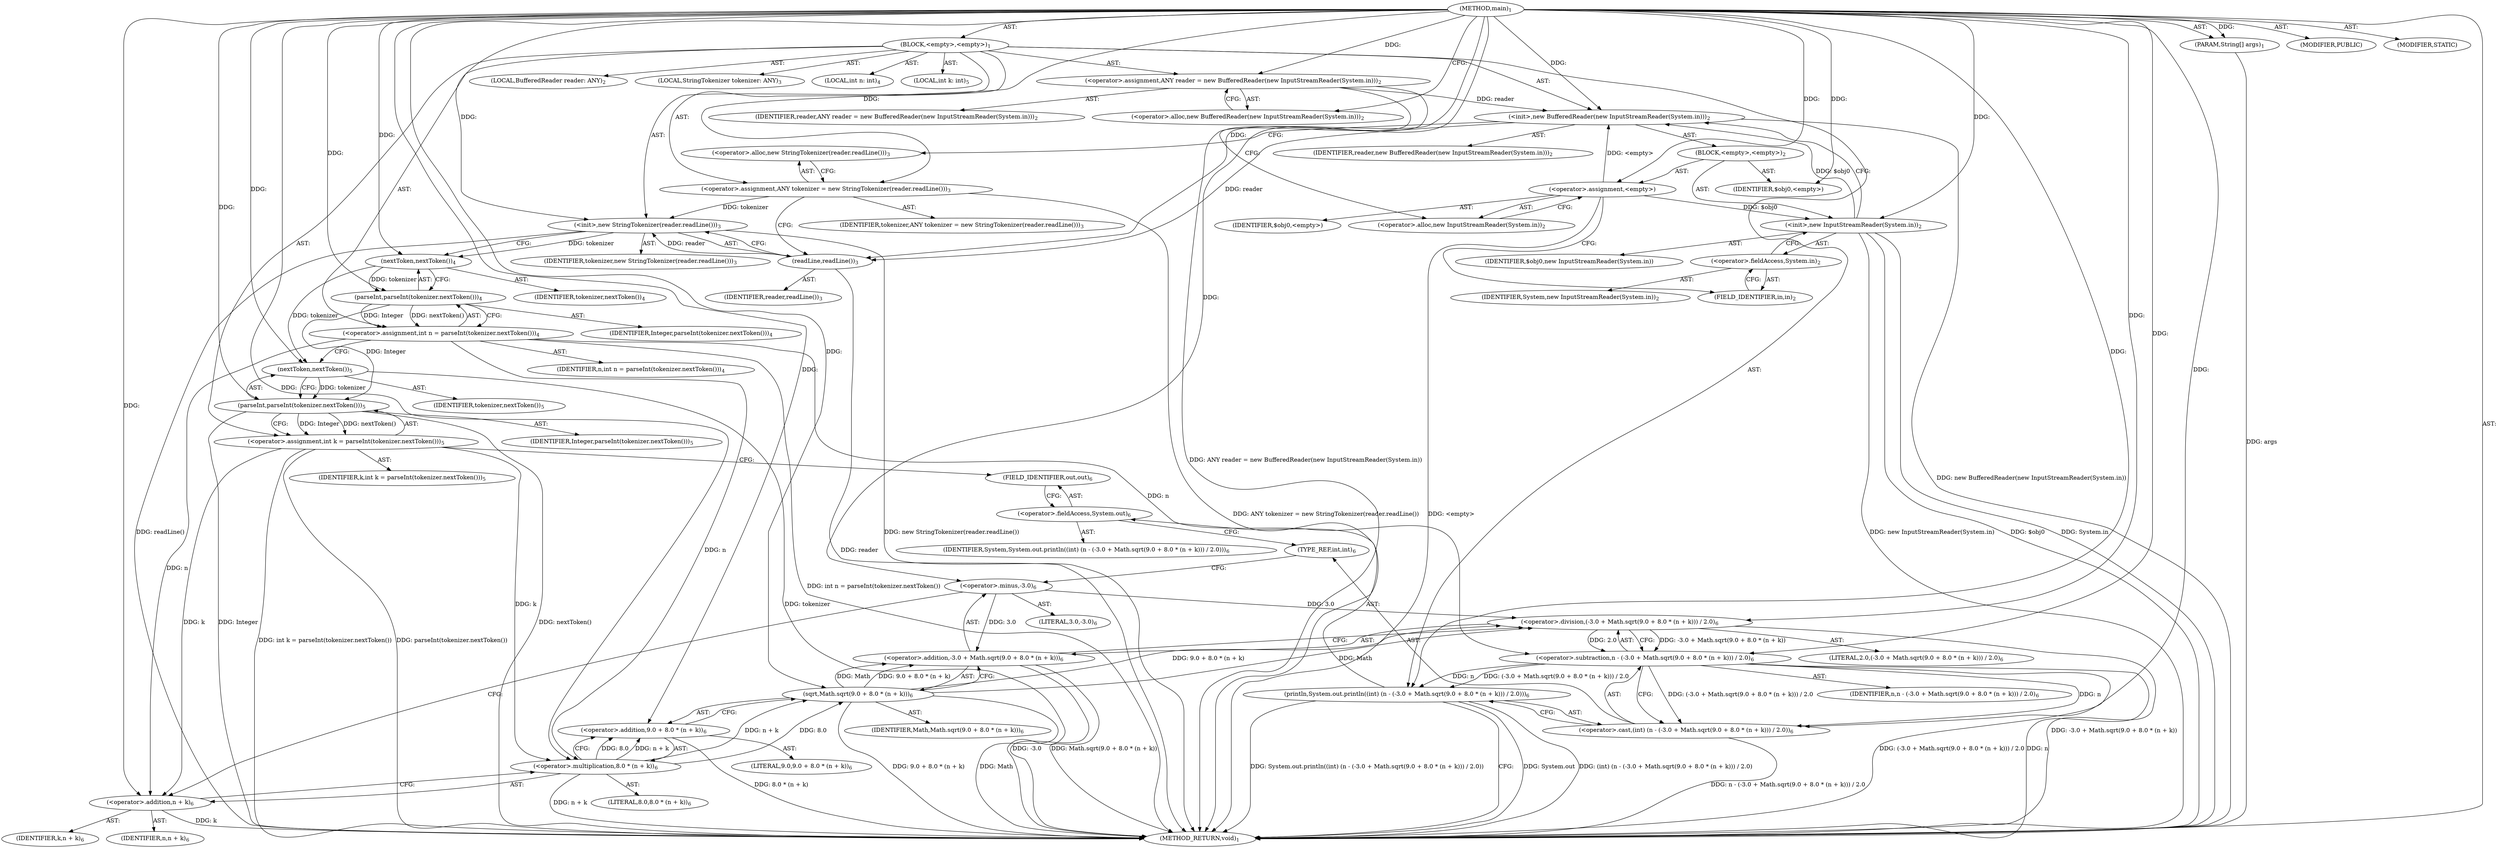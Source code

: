 digraph "main" {  
"21" [label = <(METHOD,main)<SUB>1</SUB>> ]
"22" [label = <(PARAM,String[] args)<SUB>1</SUB>> ]
"23" [label = <(BLOCK,&lt;empty&gt;,&lt;empty&gt;)<SUB>1</SUB>> ]
"4" [label = <(LOCAL,BufferedReader reader: ANY)<SUB>2</SUB>> ]
"24" [label = <(&lt;operator&gt;.assignment,ANY reader = new BufferedReader(new InputStreamReader(System.in)))<SUB>2</SUB>> ]
"25" [label = <(IDENTIFIER,reader,ANY reader = new BufferedReader(new InputStreamReader(System.in)))<SUB>2</SUB>> ]
"26" [label = <(&lt;operator&gt;.alloc,new BufferedReader(new InputStreamReader(System.in)))<SUB>2</SUB>> ]
"27" [label = <(&lt;init&gt;,new BufferedReader(new InputStreamReader(System.in)))<SUB>2</SUB>> ]
"3" [label = <(IDENTIFIER,reader,new BufferedReader(new InputStreamReader(System.in)))<SUB>2</SUB>> ]
"28" [label = <(BLOCK,&lt;empty&gt;,&lt;empty&gt;)<SUB>2</SUB>> ]
"29" [label = <(&lt;operator&gt;.assignment,&lt;empty&gt;)> ]
"30" [label = <(IDENTIFIER,$obj0,&lt;empty&gt;)> ]
"31" [label = <(&lt;operator&gt;.alloc,new InputStreamReader(System.in))<SUB>2</SUB>> ]
"32" [label = <(&lt;init&gt;,new InputStreamReader(System.in))<SUB>2</SUB>> ]
"33" [label = <(IDENTIFIER,$obj0,new InputStreamReader(System.in))> ]
"34" [label = <(&lt;operator&gt;.fieldAccess,System.in)<SUB>2</SUB>> ]
"35" [label = <(IDENTIFIER,System,new InputStreamReader(System.in))<SUB>2</SUB>> ]
"36" [label = <(FIELD_IDENTIFIER,in,in)<SUB>2</SUB>> ]
"37" [label = <(IDENTIFIER,$obj0,&lt;empty&gt;)> ]
"6" [label = <(LOCAL,StringTokenizer tokenizer: ANY)<SUB>3</SUB>> ]
"38" [label = <(&lt;operator&gt;.assignment,ANY tokenizer = new StringTokenizer(reader.readLine()))<SUB>3</SUB>> ]
"39" [label = <(IDENTIFIER,tokenizer,ANY tokenizer = new StringTokenizer(reader.readLine()))<SUB>3</SUB>> ]
"40" [label = <(&lt;operator&gt;.alloc,new StringTokenizer(reader.readLine()))<SUB>3</SUB>> ]
"41" [label = <(&lt;init&gt;,new StringTokenizer(reader.readLine()))<SUB>3</SUB>> ]
"5" [label = <(IDENTIFIER,tokenizer,new StringTokenizer(reader.readLine()))<SUB>3</SUB>> ]
"42" [label = <(readLine,readLine())<SUB>3</SUB>> ]
"43" [label = <(IDENTIFIER,reader,readLine())<SUB>3</SUB>> ]
"44" [label = <(LOCAL,int n: int)<SUB>4</SUB>> ]
"45" [label = <(&lt;operator&gt;.assignment,int n = parseInt(tokenizer.nextToken()))<SUB>4</SUB>> ]
"46" [label = <(IDENTIFIER,n,int n = parseInt(tokenizer.nextToken()))<SUB>4</SUB>> ]
"47" [label = <(parseInt,parseInt(tokenizer.nextToken()))<SUB>4</SUB>> ]
"48" [label = <(IDENTIFIER,Integer,parseInt(tokenizer.nextToken()))<SUB>4</SUB>> ]
"49" [label = <(nextToken,nextToken())<SUB>4</SUB>> ]
"50" [label = <(IDENTIFIER,tokenizer,nextToken())<SUB>4</SUB>> ]
"51" [label = <(LOCAL,int k: int)<SUB>5</SUB>> ]
"52" [label = <(&lt;operator&gt;.assignment,int k = parseInt(tokenizer.nextToken()))<SUB>5</SUB>> ]
"53" [label = <(IDENTIFIER,k,int k = parseInt(tokenizer.nextToken()))<SUB>5</SUB>> ]
"54" [label = <(parseInt,parseInt(tokenizer.nextToken()))<SUB>5</SUB>> ]
"55" [label = <(IDENTIFIER,Integer,parseInt(tokenizer.nextToken()))<SUB>5</SUB>> ]
"56" [label = <(nextToken,nextToken())<SUB>5</SUB>> ]
"57" [label = <(IDENTIFIER,tokenizer,nextToken())<SUB>5</SUB>> ]
"58" [label = <(println,System.out.println((int) (n - (-3.0 + Math.sqrt(9.0 + 8.0 * (n + k))) / 2.0)))<SUB>6</SUB>> ]
"59" [label = <(&lt;operator&gt;.fieldAccess,System.out)<SUB>6</SUB>> ]
"60" [label = <(IDENTIFIER,System,System.out.println((int) (n - (-3.0 + Math.sqrt(9.0 + 8.0 * (n + k))) / 2.0)))<SUB>6</SUB>> ]
"61" [label = <(FIELD_IDENTIFIER,out,out)<SUB>6</SUB>> ]
"62" [label = <(&lt;operator&gt;.cast,(int) (n - (-3.0 + Math.sqrt(9.0 + 8.0 * (n + k))) / 2.0))<SUB>6</SUB>> ]
"63" [label = <(TYPE_REF,int,int)<SUB>6</SUB>> ]
"64" [label = <(&lt;operator&gt;.subtraction,n - (-3.0 + Math.sqrt(9.0 + 8.0 * (n + k))) / 2.0)<SUB>6</SUB>> ]
"65" [label = <(IDENTIFIER,n,n - (-3.0 + Math.sqrt(9.0 + 8.0 * (n + k))) / 2.0)<SUB>6</SUB>> ]
"66" [label = <(&lt;operator&gt;.division,(-3.0 + Math.sqrt(9.0 + 8.0 * (n + k))) / 2.0)<SUB>6</SUB>> ]
"67" [label = <(&lt;operator&gt;.addition,-3.0 + Math.sqrt(9.0 + 8.0 * (n + k)))<SUB>6</SUB>> ]
"68" [label = <(&lt;operator&gt;.minus,-3.0)<SUB>6</SUB>> ]
"69" [label = <(LITERAL,3.0,-3.0)<SUB>6</SUB>> ]
"70" [label = <(sqrt,Math.sqrt(9.0 + 8.0 * (n + k)))<SUB>6</SUB>> ]
"71" [label = <(IDENTIFIER,Math,Math.sqrt(9.0 + 8.0 * (n + k)))<SUB>6</SUB>> ]
"72" [label = <(&lt;operator&gt;.addition,9.0 + 8.0 * (n + k))<SUB>6</SUB>> ]
"73" [label = <(LITERAL,9.0,9.0 + 8.0 * (n + k))<SUB>6</SUB>> ]
"74" [label = <(&lt;operator&gt;.multiplication,8.0 * (n + k))<SUB>6</SUB>> ]
"75" [label = <(LITERAL,8.0,8.0 * (n + k))<SUB>6</SUB>> ]
"76" [label = <(&lt;operator&gt;.addition,n + k)<SUB>6</SUB>> ]
"77" [label = <(IDENTIFIER,n,n + k)<SUB>6</SUB>> ]
"78" [label = <(IDENTIFIER,k,n + k)<SUB>6</SUB>> ]
"79" [label = <(LITERAL,2.0,(-3.0 + Math.sqrt(9.0 + 8.0 * (n + k))) / 2.0)<SUB>6</SUB>> ]
"80" [label = <(MODIFIER,PUBLIC)> ]
"81" [label = <(MODIFIER,STATIC)> ]
"82" [label = <(METHOD_RETURN,void)<SUB>1</SUB>> ]
  "21" -> "22"  [ label = "AST: "] 
  "21" -> "23"  [ label = "AST: "] 
  "21" -> "80"  [ label = "AST: "] 
  "21" -> "81"  [ label = "AST: "] 
  "21" -> "82"  [ label = "AST: "] 
  "23" -> "4"  [ label = "AST: "] 
  "23" -> "24"  [ label = "AST: "] 
  "23" -> "27"  [ label = "AST: "] 
  "23" -> "6"  [ label = "AST: "] 
  "23" -> "38"  [ label = "AST: "] 
  "23" -> "41"  [ label = "AST: "] 
  "23" -> "44"  [ label = "AST: "] 
  "23" -> "45"  [ label = "AST: "] 
  "23" -> "51"  [ label = "AST: "] 
  "23" -> "52"  [ label = "AST: "] 
  "23" -> "58"  [ label = "AST: "] 
  "24" -> "25"  [ label = "AST: "] 
  "24" -> "26"  [ label = "AST: "] 
  "27" -> "3"  [ label = "AST: "] 
  "27" -> "28"  [ label = "AST: "] 
  "28" -> "29"  [ label = "AST: "] 
  "28" -> "32"  [ label = "AST: "] 
  "28" -> "37"  [ label = "AST: "] 
  "29" -> "30"  [ label = "AST: "] 
  "29" -> "31"  [ label = "AST: "] 
  "32" -> "33"  [ label = "AST: "] 
  "32" -> "34"  [ label = "AST: "] 
  "34" -> "35"  [ label = "AST: "] 
  "34" -> "36"  [ label = "AST: "] 
  "38" -> "39"  [ label = "AST: "] 
  "38" -> "40"  [ label = "AST: "] 
  "41" -> "5"  [ label = "AST: "] 
  "41" -> "42"  [ label = "AST: "] 
  "42" -> "43"  [ label = "AST: "] 
  "45" -> "46"  [ label = "AST: "] 
  "45" -> "47"  [ label = "AST: "] 
  "47" -> "48"  [ label = "AST: "] 
  "47" -> "49"  [ label = "AST: "] 
  "49" -> "50"  [ label = "AST: "] 
  "52" -> "53"  [ label = "AST: "] 
  "52" -> "54"  [ label = "AST: "] 
  "54" -> "55"  [ label = "AST: "] 
  "54" -> "56"  [ label = "AST: "] 
  "56" -> "57"  [ label = "AST: "] 
  "58" -> "59"  [ label = "AST: "] 
  "58" -> "62"  [ label = "AST: "] 
  "59" -> "60"  [ label = "AST: "] 
  "59" -> "61"  [ label = "AST: "] 
  "62" -> "63"  [ label = "AST: "] 
  "62" -> "64"  [ label = "AST: "] 
  "64" -> "65"  [ label = "AST: "] 
  "64" -> "66"  [ label = "AST: "] 
  "66" -> "67"  [ label = "AST: "] 
  "66" -> "79"  [ label = "AST: "] 
  "67" -> "68"  [ label = "AST: "] 
  "67" -> "70"  [ label = "AST: "] 
  "68" -> "69"  [ label = "AST: "] 
  "70" -> "71"  [ label = "AST: "] 
  "70" -> "72"  [ label = "AST: "] 
  "72" -> "73"  [ label = "AST: "] 
  "72" -> "74"  [ label = "AST: "] 
  "74" -> "75"  [ label = "AST: "] 
  "74" -> "76"  [ label = "AST: "] 
  "76" -> "77"  [ label = "AST: "] 
  "76" -> "78"  [ label = "AST: "] 
  "24" -> "31"  [ label = "CFG: "] 
  "27" -> "40"  [ label = "CFG: "] 
  "38" -> "42"  [ label = "CFG: "] 
  "41" -> "49"  [ label = "CFG: "] 
  "45" -> "56"  [ label = "CFG: "] 
  "52" -> "61"  [ label = "CFG: "] 
  "58" -> "82"  [ label = "CFG: "] 
  "26" -> "24"  [ label = "CFG: "] 
  "40" -> "38"  [ label = "CFG: "] 
  "42" -> "41"  [ label = "CFG: "] 
  "47" -> "45"  [ label = "CFG: "] 
  "54" -> "52"  [ label = "CFG: "] 
  "59" -> "63"  [ label = "CFG: "] 
  "62" -> "58"  [ label = "CFG: "] 
  "29" -> "36"  [ label = "CFG: "] 
  "32" -> "27"  [ label = "CFG: "] 
  "49" -> "47"  [ label = "CFG: "] 
  "56" -> "54"  [ label = "CFG: "] 
  "61" -> "59"  [ label = "CFG: "] 
  "63" -> "68"  [ label = "CFG: "] 
  "64" -> "62"  [ label = "CFG: "] 
  "31" -> "29"  [ label = "CFG: "] 
  "34" -> "32"  [ label = "CFG: "] 
  "66" -> "64"  [ label = "CFG: "] 
  "36" -> "34"  [ label = "CFG: "] 
  "67" -> "66"  [ label = "CFG: "] 
  "68" -> "76"  [ label = "CFG: "] 
  "70" -> "67"  [ label = "CFG: "] 
  "72" -> "70"  [ label = "CFG: "] 
  "74" -> "72"  [ label = "CFG: "] 
  "76" -> "74"  [ label = "CFG: "] 
  "21" -> "26"  [ label = "CFG: "] 
  "22" -> "82"  [ label = "DDG: args"] 
  "24" -> "82"  [ label = "DDG: ANY reader = new BufferedReader(new InputStreamReader(System.in))"] 
  "29" -> "82"  [ label = "DDG: &lt;empty&gt;"] 
  "32" -> "82"  [ label = "DDG: $obj0"] 
  "32" -> "82"  [ label = "DDG: System.in"] 
  "32" -> "82"  [ label = "DDG: new InputStreamReader(System.in)"] 
  "27" -> "82"  [ label = "DDG: new BufferedReader(new InputStreamReader(System.in))"] 
  "38" -> "82"  [ label = "DDG: ANY tokenizer = new StringTokenizer(reader.readLine())"] 
  "42" -> "82"  [ label = "DDG: reader"] 
  "41" -> "82"  [ label = "DDG: readLine()"] 
  "41" -> "82"  [ label = "DDG: new StringTokenizer(reader.readLine())"] 
  "45" -> "82"  [ label = "DDG: int n = parseInt(tokenizer.nextToken())"] 
  "54" -> "82"  [ label = "DDG: Integer"] 
  "56" -> "82"  [ label = "DDG: tokenizer"] 
  "54" -> "82"  [ label = "DDG: nextToken()"] 
  "52" -> "82"  [ label = "DDG: parseInt(tokenizer.nextToken())"] 
  "52" -> "82"  [ label = "DDG: int k = parseInt(tokenizer.nextToken())"] 
  "58" -> "82"  [ label = "DDG: System.out"] 
  "64" -> "82"  [ label = "DDG: n"] 
  "67" -> "82"  [ label = "DDG: -3.0"] 
  "76" -> "82"  [ label = "DDG: k"] 
  "74" -> "82"  [ label = "DDG: n + k"] 
  "72" -> "82"  [ label = "DDG: 8.0 * (n + k)"] 
  "70" -> "82"  [ label = "DDG: 9.0 + 8.0 * (n + k)"] 
  "67" -> "82"  [ label = "DDG: Math.sqrt(9.0 + 8.0 * (n + k))"] 
  "66" -> "82"  [ label = "DDG: -3.0 + Math.sqrt(9.0 + 8.0 * (n + k))"] 
  "64" -> "82"  [ label = "DDG: (-3.0 + Math.sqrt(9.0 + 8.0 * (n + k))) / 2.0"] 
  "62" -> "82"  [ label = "DDG: n - (-3.0 + Math.sqrt(9.0 + 8.0 * (n + k))) / 2.0"] 
  "58" -> "82"  [ label = "DDG: (int) (n - (-3.0 + Math.sqrt(9.0 + 8.0 * (n + k))) / 2.0)"] 
  "58" -> "82"  [ label = "DDG: System.out.println((int) (n - (-3.0 + Math.sqrt(9.0 + 8.0 * (n + k))) / 2.0))"] 
  "70" -> "82"  [ label = "DDG: Math"] 
  "21" -> "22"  [ label = "DDG: "] 
  "21" -> "24"  [ label = "DDG: "] 
  "21" -> "38"  [ label = "DDG: "] 
  "47" -> "45"  [ label = "DDG: Integer"] 
  "47" -> "45"  [ label = "DDG: nextToken()"] 
  "54" -> "52"  [ label = "DDG: Integer"] 
  "54" -> "52"  [ label = "DDG: nextToken()"] 
  "24" -> "27"  [ label = "DDG: reader"] 
  "21" -> "27"  [ label = "DDG: "] 
  "29" -> "27"  [ label = "DDG: &lt;empty&gt;"] 
  "32" -> "27"  [ label = "DDG: $obj0"] 
  "38" -> "41"  [ label = "DDG: tokenizer"] 
  "21" -> "41"  [ label = "DDG: "] 
  "42" -> "41"  [ label = "DDG: reader"] 
  "21" -> "58"  [ label = "DDG: "] 
  "64" -> "58"  [ label = "DDG: n"] 
  "64" -> "58"  [ label = "DDG: (-3.0 + Math.sqrt(9.0 + 8.0 * (n + k))) / 2.0"] 
  "21" -> "29"  [ label = "DDG: "] 
  "21" -> "37"  [ label = "DDG: "] 
  "27" -> "42"  [ label = "DDG: reader"] 
  "21" -> "42"  [ label = "DDG: "] 
  "21" -> "47"  [ label = "DDG: "] 
  "49" -> "47"  [ label = "DDG: tokenizer"] 
  "47" -> "54"  [ label = "DDG: Integer"] 
  "21" -> "54"  [ label = "DDG: "] 
  "56" -> "54"  [ label = "DDG: tokenizer"] 
  "21" -> "62"  [ label = "DDG: "] 
  "64" -> "62"  [ label = "DDG: n"] 
  "64" -> "62"  [ label = "DDG: (-3.0 + Math.sqrt(9.0 + 8.0 * (n + k))) / 2.0"] 
  "29" -> "32"  [ label = "DDG: $obj0"] 
  "21" -> "32"  [ label = "DDG: "] 
  "41" -> "49"  [ label = "DDG: tokenizer"] 
  "21" -> "49"  [ label = "DDG: "] 
  "49" -> "56"  [ label = "DDG: tokenizer"] 
  "21" -> "56"  [ label = "DDG: "] 
  "21" -> "64"  [ label = "DDG: "] 
  "45" -> "64"  [ label = "DDG: n"] 
  "66" -> "64"  [ label = "DDG: -3.0 + Math.sqrt(9.0 + 8.0 * (n + k))"] 
  "66" -> "64"  [ label = "DDG: 2.0"] 
  "68" -> "66"  [ label = "DDG: 3.0"] 
  "70" -> "66"  [ label = "DDG: Math"] 
  "70" -> "66"  [ label = "DDG: 9.0 + 8.0 * (n + k)"] 
  "21" -> "66"  [ label = "DDG: "] 
  "68" -> "67"  [ label = "DDG: 3.0"] 
  "70" -> "67"  [ label = "DDG: Math"] 
  "70" -> "67"  [ label = "DDG: 9.0 + 8.0 * (n + k)"] 
  "21" -> "68"  [ label = "DDG: "] 
  "21" -> "70"  [ label = "DDG: "] 
  "74" -> "70"  [ label = "DDG: 8.0"] 
  "74" -> "70"  [ label = "DDG: n + k"] 
  "21" -> "72"  [ label = "DDG: "] 
  "74" -> "72"  [ label = "DDG: 8.0"] 
  "74" -> "72"  [ label = "DDG: n + k"] 
  "21" -> "74"  [ label = "DDG: "] 
  "45" -> "74"  [ label = "DDG: n"] 
  "52" -> "74"  [ label = "DDG: k"] 
  "45" -> "76"  [ label = "DDG: n"] 
  "21" -> "76"  [ label = "DDG: "] 
  "52" -> "76"  [ label = "DDG: k"] 
}
